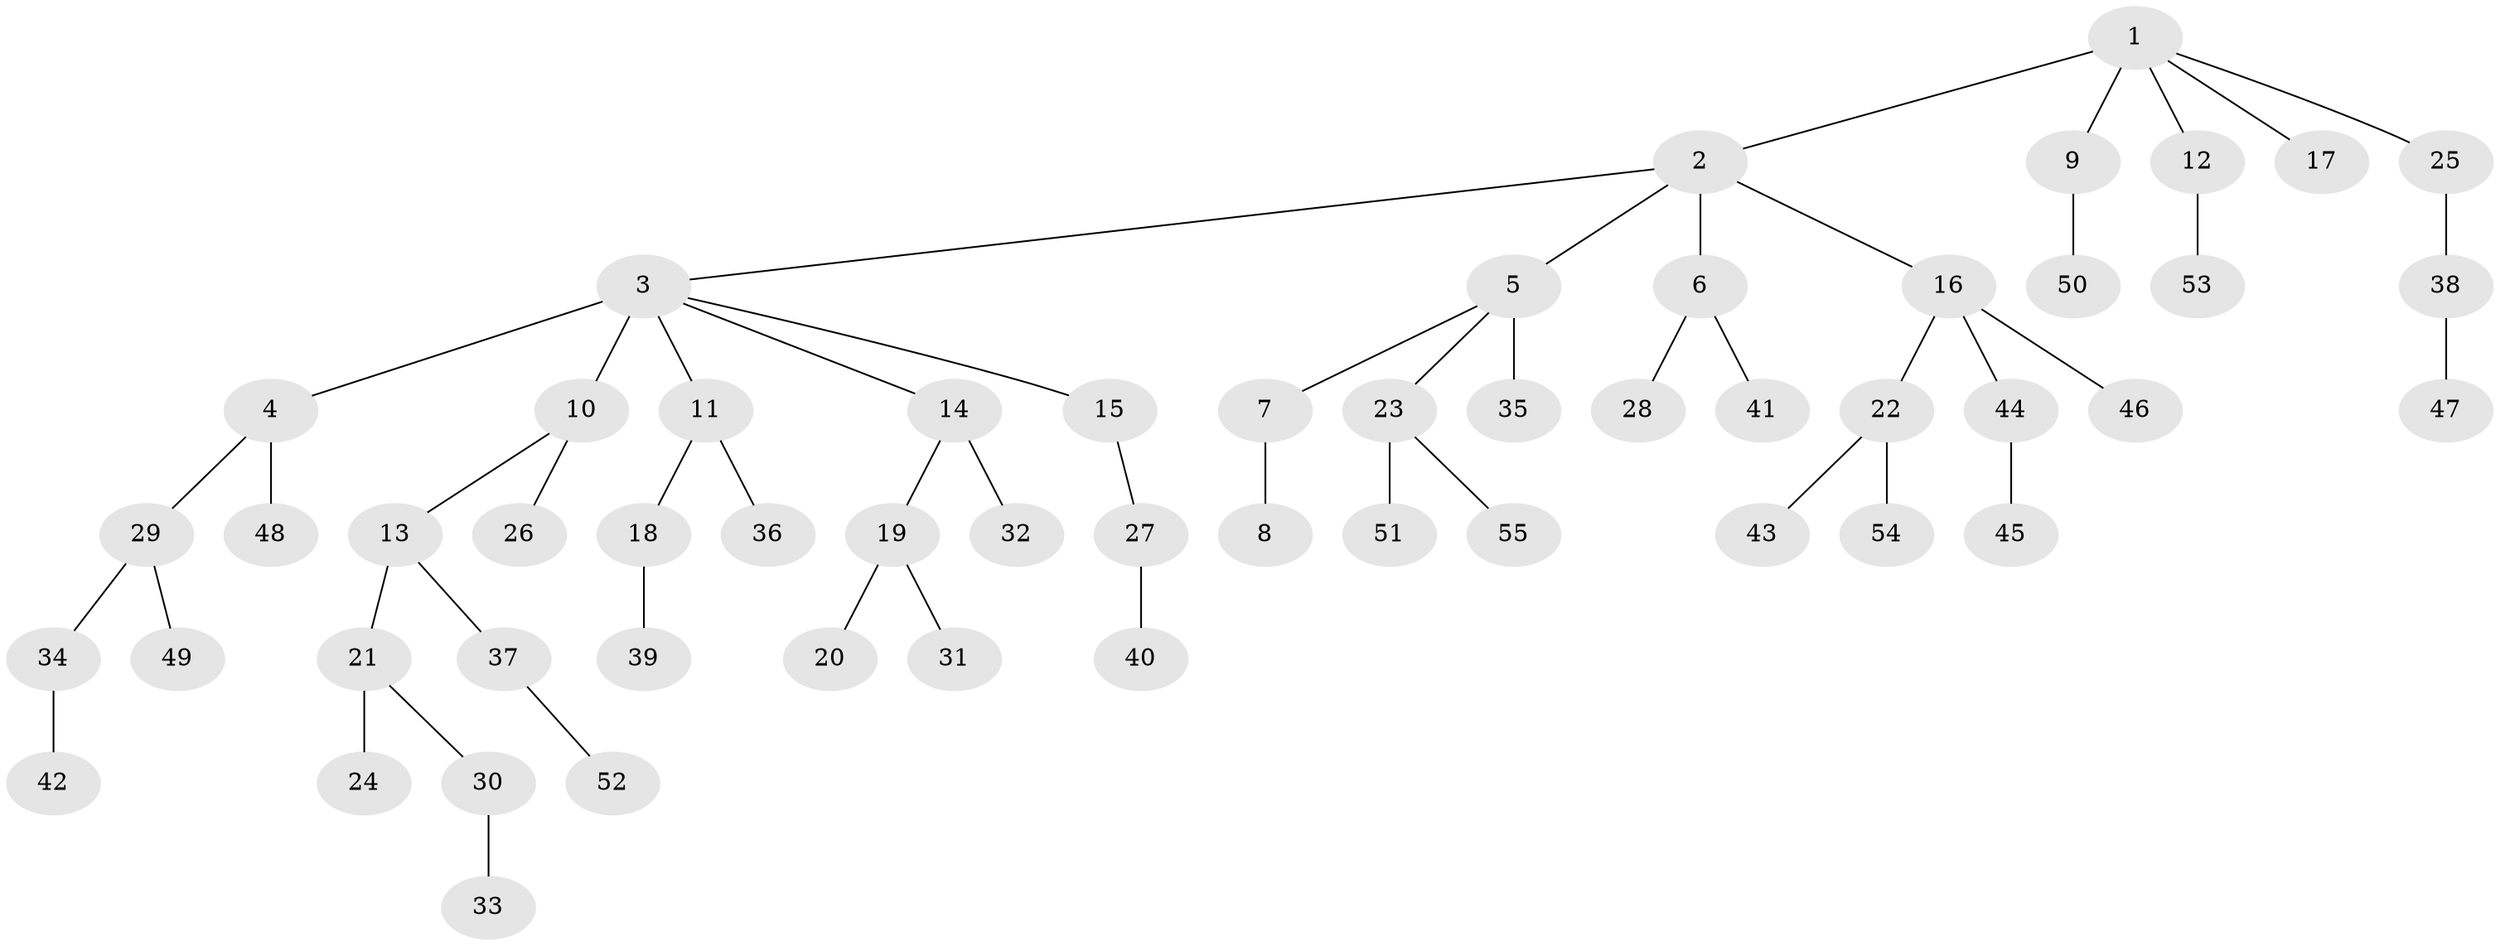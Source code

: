 // original degree distribution, {4: 0.08411214953271028, 6: 0.018691588785046728, 9: 0.009345794392523364, 7: 0.009345794392523364, 3: 0.14953271028037382, 2: 0.205607476635514, 1: 0.5233644859813084}
// Generated by graph-tools (version 1.1) at 2025/36/03/09/25 02:36:50]
// undirected, 55 vertices, 54 edges
graph export_dot {
graph [start="1"]
  node [color=gray90,style=filled];
  1;
  2;
  3;
  4;
  5;
  6;
  7;
  8;
  9;
  10;
  11;
  12;
  13;
  14;
  15;
  16;
  17;
  18;
  19;
  20;
  21;
  22;
  23;
  24;
  25;
  26;
  27;
  28;
  29;
  30;
  31;
  32;
  33;
  34;
  35;
  36;
  37;
  38;
  39;
  40;
  41;
  42;
  43;
  44;
  45;
  46;
  47;
  48;
  49;
  50;
  51;
  52;
  53;
  54;
  55;
  1 -- 2 [weight=1.0];
  1 -- 9 [weight=2.0];
  1 -- 12 [weight=1.0];
  1 -- 17 [weight=1.0];
  1 -- 25 [weight=1.0];
  2 -- 3 [weight=1.0];
  2 -- 5 [weight=1.0];
  2 -- 6 [weight=1.0];
  2 -- 16 [weight=1.0];
  3 -- 4 [weight=1.0];
  3 -- 10 [weight=3.0];
  3 -- 11 [weight=1.0];
  3 -- 14 [weight=1.0];
  3 -- 15 [weight=1.0];
  4 -- 29 [weight=1.0];
  4 -- 48 [weight=1.0];
  5 -- 7 [weight=1.0];
  5 -- 23 [weight=1.0];
  5 -- 35 [weight=3.0];
  6 -- 28 [weight=1.0];
  6 -- 41 [weight=1.0];
  7 -- 8 [weight=2.0];
  9 -- 50 [weight=2.0];
  10 -- 13 [weight=1.0];
  10 -- 26 [weight=1.0];
  11 -- 18 [weight=1.0];
  11 -- 36 [weight=1.0];
  12 -- 53 [weight=1.0];
  13 -- 21 [weight=1.0];
  13 -- 37 [weight=1.0];
  14 -- 19 [weight=1.0];
  14 -- 32 [weight=2.0];
  15 -- 27 [weight=1.0];
  16 -- 22 [weight=1.0];
  16 -- 44 [weight=1.0];
  16 -- 46 [weight=2.0];
  18 -- 39 [weight=1.0];
  19 -- 20 [weight=1.0];
  19 -- 31 [weight=1.0];
  21 -- 24 [weight=3.0];
  21 -- 30 [weight=1.0];
  22 -- 43 [weight=1.0];
  22 -- 54 [weight=1.0];
  23 -- 51 [weight=1.0];
  23 -- 55 [weight=1.0];
  25 -- 38 [weight=1.0];
  27 -- 40 [weight=1.0];
  29 -- 34 [weight=1.0];
  29 -- 49 [weight=1.0];
  30 -- 33 [weight=2.0];
  34 -- 42 [weight=2.0];
  37 -- 52 [weight=1.0];
  38 -- 47 [weight=2.0];
  44 -- 45 [weight=1.0];
}
